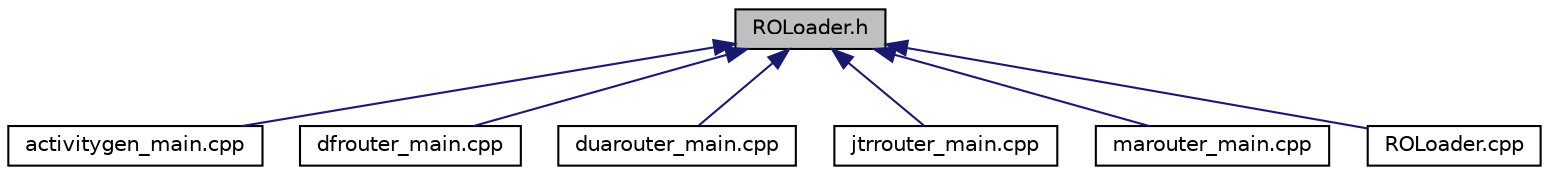 digraph "ROLoader.h"
{
  edge [fontname="Helvetica",fontsize="10",labelfontname="Helvetica",labelfontsize="10"];
  node [fontname="Helvetica",fontsize="10",shape=record];
  Node59 [label="ROLoader.h",height=0.2,width=0.4,color="black", fillcolor="grey75", style="filled", fontcolor="black"];
  Node59 -> Node60 [dir="back",color="midnightblue",fontsize="10",style="solid",fontname="Helvetica"];
  Node60 [label="activitygen_main.cpp",height=0.2,width=0.4,color="black", fillcolor="white", style="filled",URL="$d7/dae/activitygen__main_8cpp.html"];
  Node59 -> Node61 [dir="back",color="midnightblue",fontsize="10",style="solid",fontname="Helvetica"];
  Node61 [label="dfrouter_main.cpp",height=0.2,width=0.4,color="black", fillcolor="white", style="filled",URL="$dd/d92/dfrouter__main_8cpp.html"];
  Node59 -> Node62 [dir="back",color="midnightblue",fontsize="10",style="solid",fontname="Helvetica"];
  Node62 [label="duarouter_main.cpp",height=0.2,width=0.4,color="black", fillcolor="white", style="filled",URL="$d3/d90/duarouter__main_8cpp.html"];
  Node59 -> Node63 [dir="back",color="midnightblue",fontsize="10",style="solid",fontname="Helvetica"];
  Node63 [label="jtrrouter_main.cpp",height=0.2,width=0.4,color="black", fillcolor="white", style="filled",URL="$d6/db8/jtrrouter__main_8cpp.html"];
  Node59 -> Node64 [dir="back",color="midnightblue",fontsize="10",style="solid",fontname="Helvetica"];
  Node64 [label="marouter_main.cpp",height=0.2,width=0.4,color="black", fillcolor="white", style="filled",URL="$df/ddb/marouter__main_8cpp.html"];
  Node59 -> Node65 [dir="back",color="midnightblue",fontsize="10",style="solid",fontname="Helvetica"];
  Node65 [label="ROLoader.cpp",height=0.2,width=0.4,color="black", fillcolor="white", style="filled",URL="$d9/d90/_r_o_loader_8cpp.html"];
}
